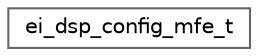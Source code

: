 digraph "Graphical Class Hierarchy"
{
 // LATEX_PDF_SIZE
  bgcolor="transparent";
  edge [fontname=Helvetica,fontsize=10,labelfontname=Helvetica,labelfontsize=10];
  node [fontname=Helvetica,fontsize=10,shape=box,height=0.2,width=0.4];
  rankdir="LR";
  Node0 [id="Node000000",label="ei_dsp_config_mfe_t",height=0.2,width=0.4,color="grey40", fillcolor="white", style="filled",URL="$structei__dsp__config__mfe__t.html",tooltip=" "];
}
